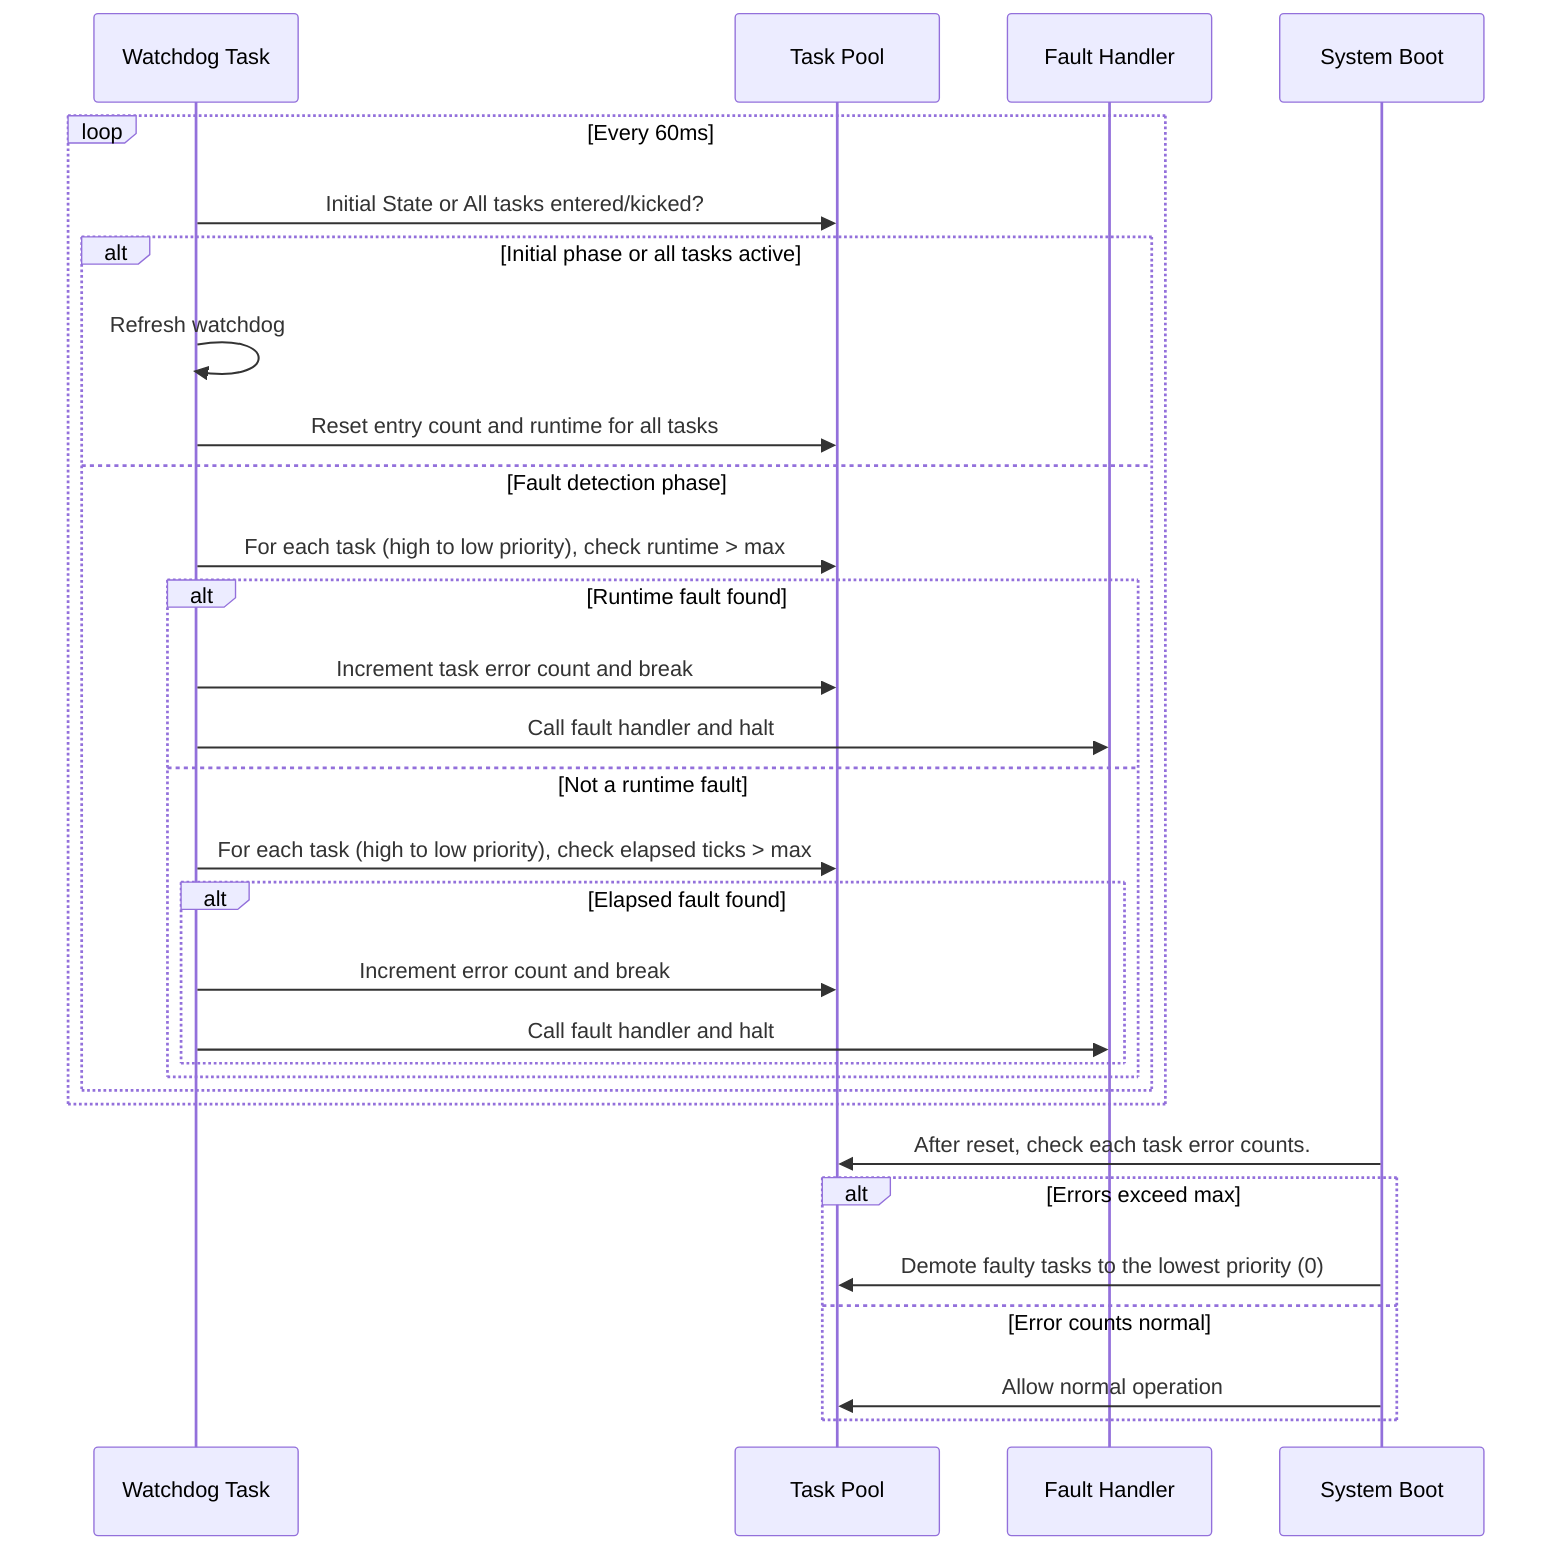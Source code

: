 sequenceDiagram
    participant Watchdog_Task as Watchdog Task
    participant Task_Pool as Task Pool
    participant Fault_Handler as Fault Handler
    participant System as System Boot

    loop Every 60ms
        Watchdog_Task->>Task_Pool: Initial State or All tasks entered/kicked?
        alt Initial phase or all tasks active
            Watchdog_Task->>Watchdog_Task: Refresh watchdog
            Watchdog_Task->>Task_Pool: Reset entry count and runtime for all tasks
        else Fault detection phase
            Watchdog_Task->>Task_Pool: For each task (high to low priority), check runtime > max
            alt Runtime fault found
                Watchdog_Task->>Task_Pool: Increment task error count and break
                Watchdog_Task->>Fault_Handler: Call fault handler and halt
            else Not a runtime fault
                Watchdog_Task->>Task_Pool: For each task (high to low priority), check elapsed ticks > max
                alt Elapsed fault found
                    Watchdog_Task->>Task_Pool: Increment error count and break
                    Watchdog_Task->>Fault_Handler: Call fault handler and halt
                end
            end
        end
    end
    System->>Task_Pool: After reset, check each task error counts.
    alt Errors exceed max
        System->>Task_Pool: Demote faulty tasks to the lowest priority (0)
    else Error counts normal
        System->>Task_Pool: Allow normal operation
    end